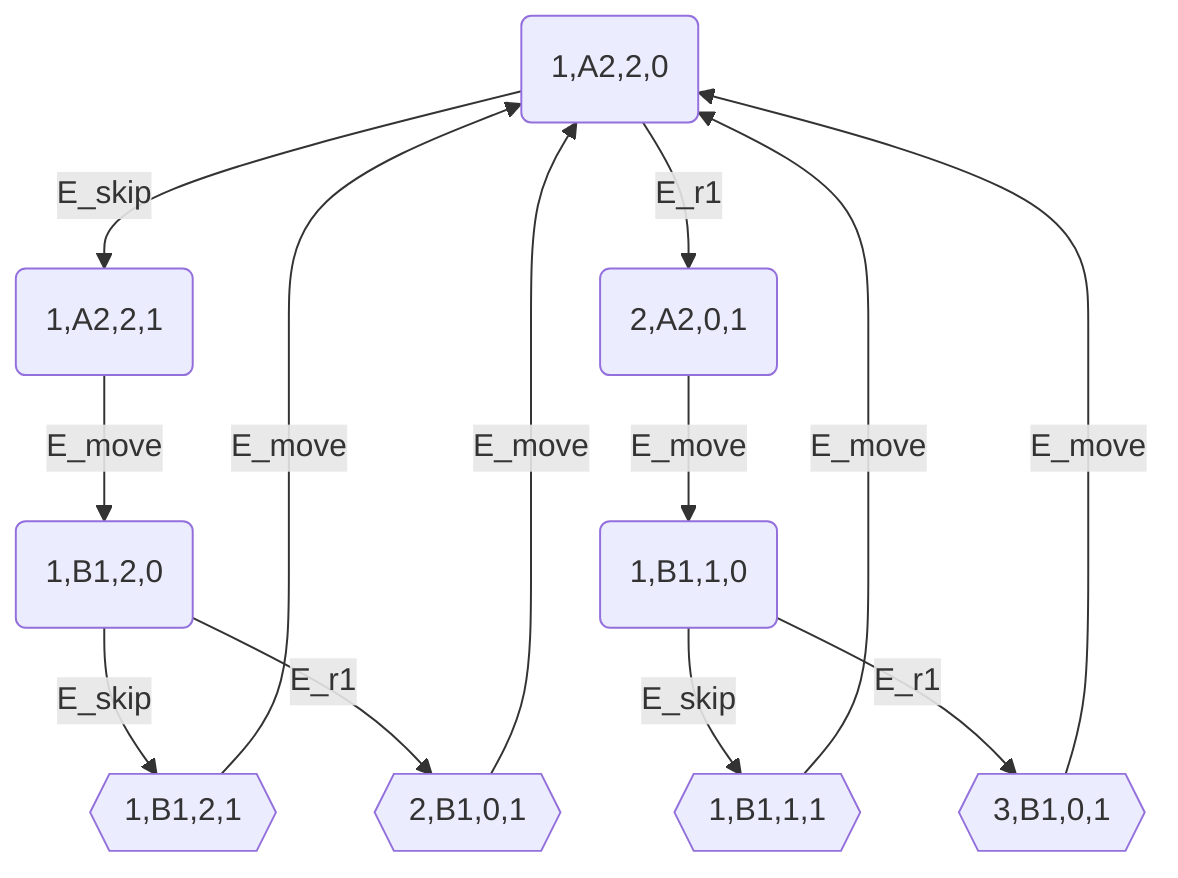%% Vertex based priorities register game example representing `rg_vertex_example.mmd`
%% Each node has text which represents the following (Priority, OriginalVertexPriority, Register State, next move is move (1) or register reset (0))
flowchart TD
    A(1,A2,2,0) -->|E_skip| B
    A -->|E_r1| C
    B(1,A2,2,1) -->|E_move| Z
    C(2,A2,0,1) -->|E_move| Q
    Z(1,B1,2,0) -->|E_skip| Y
    Z -->|E_r1| X
    Y{{1,B1,2,1}} -->|E_move| A
    X{{2,B1,0,1}} -->|E_move| A
    Q(1,B1,1,0) -->|E_skip| K
    Q -->|E_r1| J
    K{{1,B1,1,1}} -->|E_move| A
    J{{3,B1,0,1}} -->|E_move| A